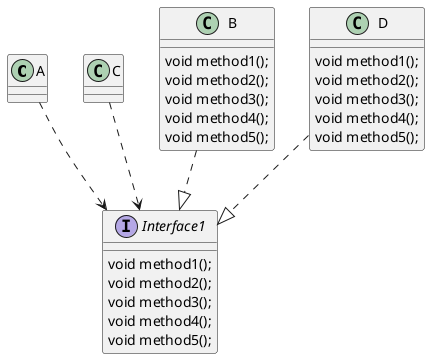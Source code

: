 @startuml



class A{
}
class C{
}

interface Interface1{
void method1();
void method2();
void method3();
void method4();
void method5();
}

class B{
void method1();
void method2();
void method3();
void method4();
void method5();
}
class D{
void method1();
void method2();
void method3();
void method4();
void method5();
}


B ..|> Interface1
D ..|> Interface1

A..>Interface1
C..>Interface1
@enduml